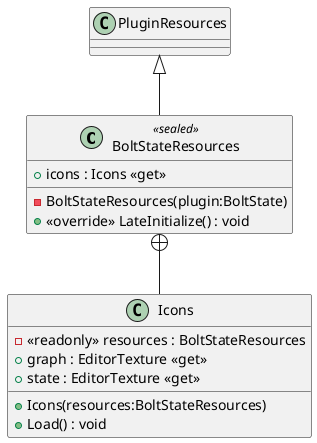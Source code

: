 @startuml
class BoltStateResources <<sealed>> {
    - BoltStateResources(plugin:BoltState)
    + icons : Icons <<get>>
    + <<override>> LateInitialize() : void
}
class Icons {
    + Icons(resources:BoltStateResources)
    - <<readonly>> resources : BoltStateResources
    + graph : EditorTexture <<get>>
    + state : EditorTexture <<get>>
    + Load() : void
}
PluginResources <|-- BoltStateResources
BoltStateResources +-- Icons
@enduml
